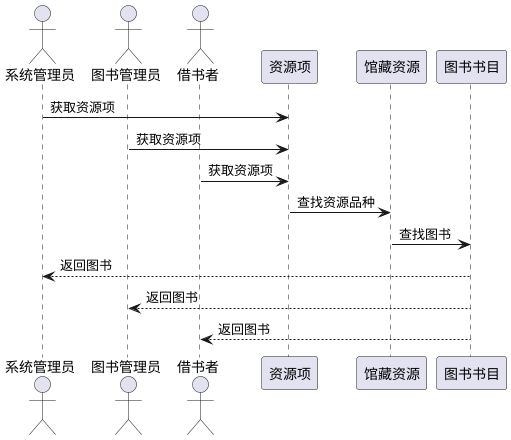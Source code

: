 @startuml
actor 系统管理员
actor 图书管理员
actor 借书者
系统管理员->资源项:获取资源项
图书管理员->资源项:获取资源项
借书者->资源项:获取资源项
资源项->馆藏资源:查找资源品种
馆藏资源->图书书目:查找图书
图书书目-->系统管理员:返回图书
图书书目-->图书管理员:返回图书
图书书目-->借书者:返回图书
@enduml
